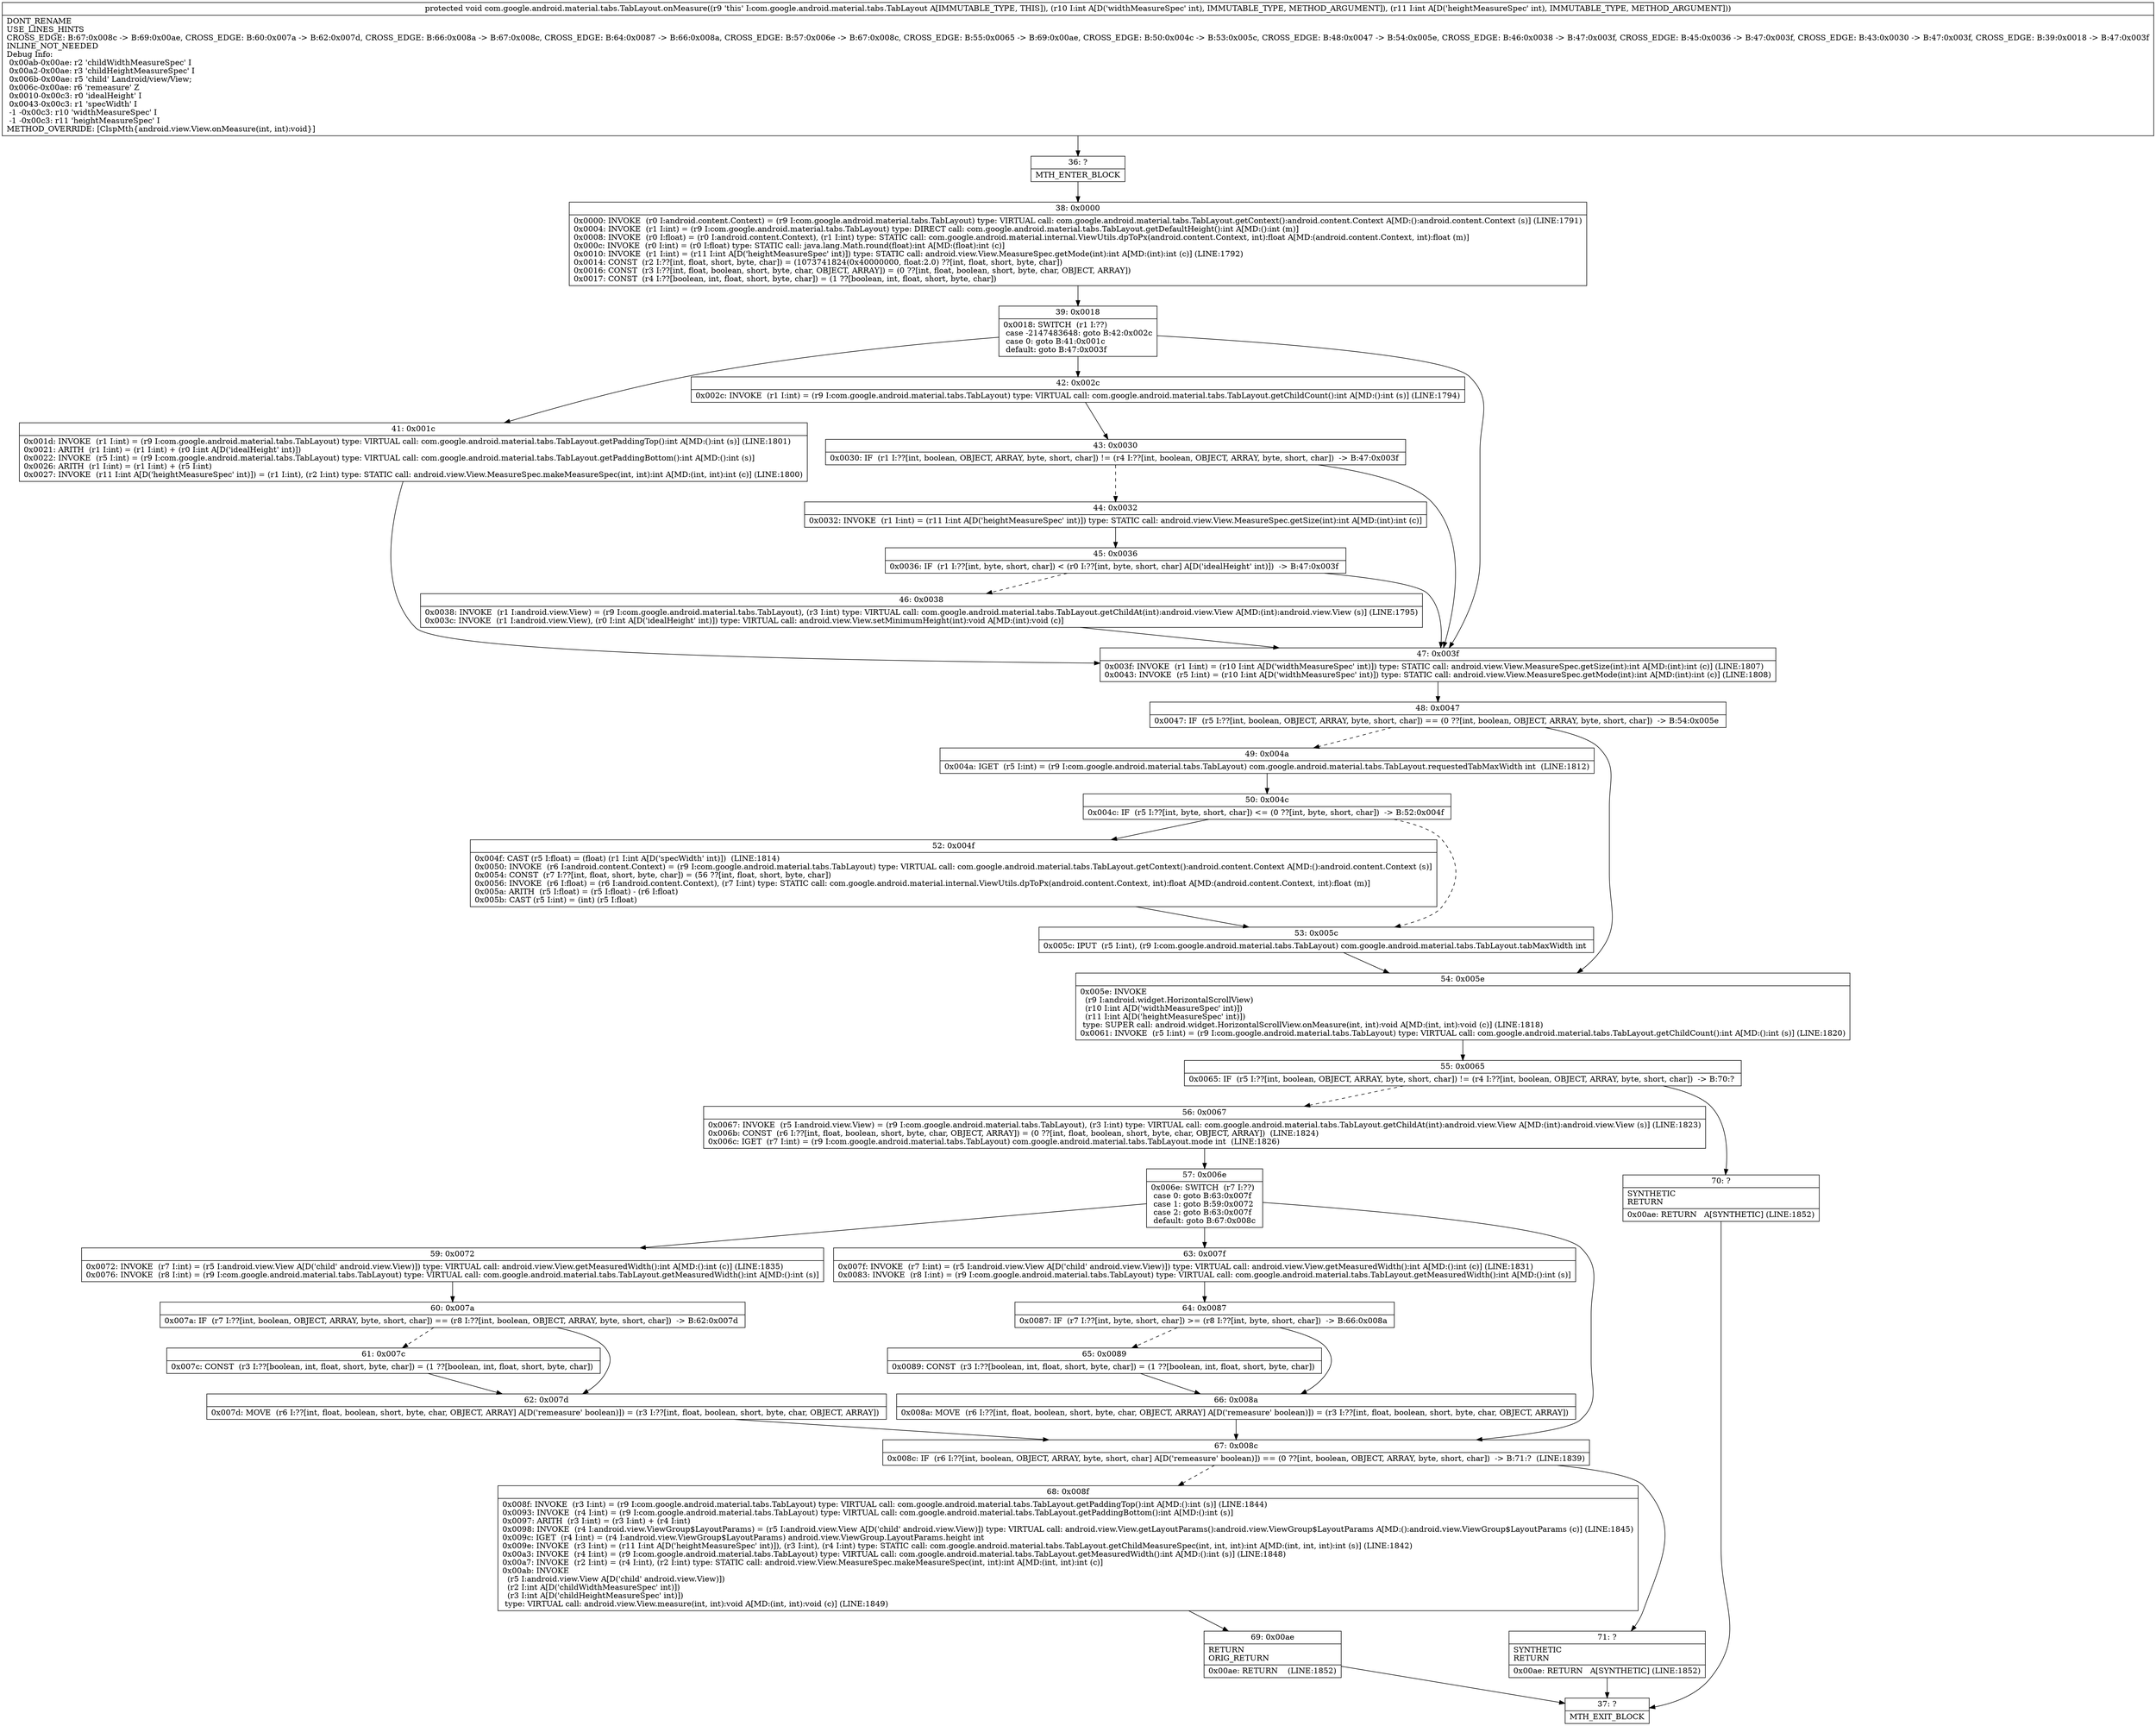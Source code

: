 digraph "CFG forcom.google.android.material.tabs.TabLayout.onMeasure(II)V" {
Node_36 [shape=record,label="{36\:\ ?|MTH_ENTER_BLOCK\l}"];
Node_38 [shape=record,label="{38\:\ 0x0000|0x0000: INVOKE  (r0 I:android.content.Context) = (r9 I:com.google.android.material.tabs.TabLayout) type: VIRTUAL call: com.google.android.material.tabs.TabLayout.getContext():android.content.Context A[MD:():android.content.Context (s)] (LINE:1791)\l0x0004: INVOKE  (r1 I:int) = (r9 I:com.google.android.material.tabs.TabLayout) type: DIRECT call: com.google.android.material.tabs.TabLayout.getDefaultHeight():int A[MD:():int (m)]\l0x0008: INVOKE  (r0 I:float) = (r0 I:android.content.Context), (r1 I:int) type: STATIC call: com.google.android.material.internal.ViewUtils.dpToPx(android.content.Context, int):float A[MD:(android.content.Context, int):float (m)]\l0x000c: INVOKE  (r0 I:int) = (r0 I:float) type: STATIC call: java.lang.Math.round(float):int A[MD:(float):int (c)]\l0x0010: INVOKE  (r1 I:int) = (r11 I:int A[D('heightMeasureSpec' int)]) type: STATIC call: android.view.View.MeasureSpec.getMode(int):int A[MD:(int):int (c)] (LINE:1792)\l0x0014: CONST  (r2 I:??[int, float, short, byte, char]) = (1073741824(0x40000000, float:2.0) ??[int, float, short, byte, char]) \l0x0016: CONST  (r3 I:??[int, float, boolean, short, byte, char, OBJECT, ARRAY]) = (0 ??[int, float, boolean, short, byte, char, OBJECT, ARRAY]) \l0x0017: CONST  (r4 I:??[boolean, int, float, short, byte, char]) = (1 ??[boolean, int, float, short, byte, char]) \l}"];
Node_39 [shape=record,label="{39\:\ 0x0018|0x0018: SWITCH  (r1 I:??)\l case \-2147483648: goto B:42:0x002c\l case 0: goto B:41:0x001c\l default: goto B:47:0x003f \l}"];
Node_41 [shape=record,label="{41\:\ 0x001c|0x001d: INVOKE  (r1 I:int) = (r9 I:com.google.android.material.tabs.TabLayout) type: VIRTUAL call: com.google.android.material.tabs.TabLayout.getPaddingTop():int A[MD:():int (s)] (LINE:1801)\l0x0021: ARITH  (r1 I:int) = (r1 I:int) + (r0 I:int A[D('idealHeight' int)]) \l0x0022: INVOKE  (r5 I:int) = (r9 I:com.google.android.material.tabs.TabLayout) type: VIRTUAL call: com.google.android.material.tabs.TabLayout.getPaddingBottom():int A[MD:():int (s)]\l0x0026: ARITH  (r1 I:int) = (r1 I:int) + (r5 I:int) \l0x0027: INVOKE  (r11 I:int A[D('heightMeasureSpec' int)]) = (r1 I:int), (r2 I:int) type: STATIC call: android.view.View.MeasureSpec.makeMeasureSpec(int, int):int A[MD:(int, int):int (c)] (LINE:1800)\l}"];
Node_42 [shape=record,label="{42\:\ 0x002c|0x002c: INVOKE  (r1 I:int) = (r9 I:com.google.android.material.tabs.TabLayout) type: VIRTUAL call: com.google.android.material.tabs.TabLayout.getChildCount():int A[MD:():int (s)] (LINE:1794)\l}"];
Node_43 [shape=record,label="{43\:\ 0x0030|0x0030: IF  (r1 I:??[int, boolean, OBJECT, ARRAY, byte, short, char]) != (r4 I:??[int, boolean, OBJECT, ARRAY, byte, short, char])  \-\> B:47:0x003f \l}"];
Node_44 [shape=record,label="{44\:\ 0x0032|0x0032: INVOKE  (r1 I:int) = (r11 I:int A[D('heightMeasureSpec' int)]) type: STATIC call: android.view.View.MeasureSpec.getSize(int):int A[MD:(int):int (c)]\l}"];
Node_45 [shape=record,label="{45\:\ 0x0036|0x0036: IF  (r1 I:??[int, byte, short, char]) \< (r0 I:??[int, byte, short, char] A[D('idealHeight' int)])  \-\> B:47:0x003f \l}"];
Node_46 [shape=record,label="{46\:\ 0x0038|0x0038: INVOKE  (r1 I:android.view.View) = (r9 I:com.google.android.material.tabs.TabLayout), (r3 I:int) type: VIRTUAL call: com.google.android.material.tabs.TabLayout.getChildAt(int):android.view.View A[MD:(int):android.view.View (s)] (LINE:1795)\l0x003c: INVOKE  (r1 I:android.view.View), (r0 I:int A[D('idealHeight' int)]) type: VIRTUAL call: android.view.View.setMinimumHeight(int):void A[MD:(int):void (c)]\l}"];
Node_47 [shape=record,label="{47\:\ 0x003f|0x003f: INVOKE  (r1 I:int) = (r10 I:int A[D('widthMeasureSpec' int)]) type: STATIC call: android.view.View.MeasureSpec.getSize(int):int A[MD:(int):int (c)] (LINE:1807)\l0x0043: INVOKE  (r5 I:int) = (r10 I:int A[D('widthMeasureSpec' int)]) type: STATIC call: android.view.View.MeasureSpec.getMode(int):int A[MD:(int):int (c)] (LINE:1808)\l}"];
Node_48 [shape=record,label="{48\:\ 0x0047|0x0047: IF  (r5 I:??[int, boolean, OBJECT, ARRAY, byte, short, char]) == (0 ??[int, boolean, OBJECT, ARRAY, byte, short, char])  \-\> B:54:0x005e \l}"];
Node_49 [shape=record,label="{49\:\ 0x004a|0x004a: IGET  (r5 I:int) = (r9 I:com.google.android.material.tabs.TabLayout) com.google.android.material.tabs.TabLayout.requestedTabMaxWidth int  (LINE:1812)\l}"];
Node_50 [shape=record,label="{50\:\ 0x004c|0x004c: IF  (r5 I:??[int, byte, short, char]) \<= (0 ??[int, byte, short, char])  \-\> B:52:0x004f \l}"];
Node_52 [shape=record,label="{52\:\ 0x004f|0x004f: CAST (r5 I:float) = (float) (r1 I:int A[D('specWidth' int)])  (LINE:1814)\l0x0050: INVOKE  (r6 I:android.content.Context) = (r9 I:com.google.android.material.tabs.TabLayout) type: VIRTUAL call: com.google.android.material.tabs.TabLayout.getContext():android.content.Context A[MD:():android.content.Context (s)]\l0x0054: CONST  (r7 I:??[int, float, short, byte, char]) = (56 ??[int, float, short, byte, char]) \l0x0056: INVOKE  (r6 I:float) = (r6 I:android.content.Context), (r7 I:int) type: STATIC call: com.google.android.material.internal.ViewUtils.dpToPx(android.content.Context, int):float A[MD:(android.content.Context, int):float (m)]\l0x005a: ARITH  (r5 I:float) = (r5 I:float) \- (r6 I:float) \l0x005b: CAST (r5 I:int) = (int) (r5 I:float) \l}"];
Node_53 [shape=record,label="{53\:\ 0x005c|0x005c: IPUT  (r5 I:int), (r9 I:com.google.android.material.tabs.TabLayout) com.google.android.material.tabs.TabLayout.tabMaxWidth int \l}"];
Node_54 [shape=record,label="{54\:\ 0x005e|0x005e: INVOKE  \l  (r9 I:android.widget.HorizontalScrollView)\l  (r10 I:int A[D('widthMeasureSpec' int)])\l  (r11 I:int A[D('heightMeasureSpec' int)])\l type: SUPER call: android.widget.HorizontalScrollView.onMeasure(int, int):void A[MD:(int, int):void (c)] (LINE:1818)\l0x0061: INVOKE  (r5 I:int) = (r9 I:com.google.android.material.tabs.TabLayout) type: VIRTUAL call: com.google.android.material.tabs.TabLayout.getChildCount():int A[MD:():int (s)] (LINE:1820)\l}"];
Node_55 [shape=record,label="{55\:\ 0x0065|0x0065: IF  (r5 I:??[int, boolean, OBJECT, ARRAY, byte, short, char]) != (r4 I:??[int, boolean, OBJECT, ARRAY, byte, short, char])  \-\> B:70:? \l}"];
Node_56 [shape=record,label="{56\:\ 0x0067|0x0067: INVOKE  (r5 I:android.view.View) = (r9 I:com.google.android.material.tabs.TabLayout), (r3 I:int) type: VIRTUAL call: com.google.android.material.tabs.TabLayout.getChildAt(int):android.view.View A[MD:(int):android.view.View (s)] (LINE:1823)\l0x006b: CONST  (r6 I:??[int, float, boolean, short, byte, char, OBJECT, ARRAY]) = (0 ??[int, float, boolean, short, byte, char, OBJECT, ARRAY])  (LINE:1824)\l0x006c: IGET  (r7 I:int) = (r9 I:com.google.android.material.tabs.TabLayout) com.google.android.material.tabs.TabLayout.mode int  (LINE:1826)\l}"];
Node_57 [shape=record,label="{57\:\ 0x006e|0x006e: SWITCH  (r7 I:??)\l case 0: goto B:63:0x007f\l case 1: goto B:59:0x0072\l case 2: goto B:63:0x007f\l default: goto B:67:0x008c \l}"];
Node_59 [shape=record,label="{59\:\ 0x0072|0x0072: INVOKE  (r7 I:int) = (r5 I:android.view.View A[D('child' android.view.View)]) type: VIRTUAL call: android.view.View.getMeasuredWidth():int A[MD:():int (c)] (LINE:1835)\l0x0076: INVOKE  (r8 I:int) = (r9 I:com.google.android.material.tabs.TabLayout) type: VIRTUAL call: com.google.android.material.tabs.TabLayout.getMeasuredWidth():int A[MD:():int (s)]\l}"];
Node_60 [shape=record,label="{60\:\ 0x007a|0x007a: IF  (r7 I:??[int, boolean, OBJECT, ARRAY, byte, short, char]) == (r8 I:??[int, boolean, OBJECT, ARRAY, byte, short, char])  \-\> B:62:0x007d \l}"];
Node_61 [shape=record,label="{61\:\ 0x007c|0x007c: CONST  (r3 I:??[boolean, int, float, short, byte, char]) = (1 ??[boolean, int, float, short, byte, char]) \l}"];
Node_62 [shape=record,label="{62\:\ 0x007d|0x007d: MOVE  (r6 I:??[int, float, boolean, short, byte, char, OBJECT, ARRAY] A[D('remeasure' boolean)]) = (r3 I:??[int, float, boolean, short, byte, char, OBJECT, ARRAY]) \l}"];
Node_63 [shape=record,label="{63\:\ 0x007f|0x007f: INVOKE  (r7 I:int) = (r5 I:android.view.View A[D('child' android.view.View)]) type: VIRTUAL call: android.view.View.getMeasuredWidth():int A[MD:():int (c)] (LINE:1831)\l0x0083: INVOKE  (r8 I:int) = (r9 I:com.google.android.material.tabs.TabLayout) type: VIRTUAL call: com.google.android.material.tabs.TabLayout.getMeasuredWidth():int A[MD:():int (s)]\l}"];
Node_64 [shape=record,label="{64\:\ 0x0087|0x0087: IF  (r7 I:??[int, byte, short, char]) \>= (r8 I:??[int, byte, short, char])  \-\> B:66:0x008a \l}"];
Node_65 [shape=record,label="{65\:\ 0x0089|0x0089: CONST  (r3 I:??[boolean, int, float, short, byte, char]) = (1 ??[boolean, int, float, short, byte, char]) \l}"];
Node_66 [shape=record,label="{66\:\ 0x008a|0x008a: MOVE  (r6 I:??[int, float, boolean, short, byte, char, OBJECT, ARRAY] A[D('remeasure' boolean)]) = (r3 I:??[int, float, boolean, short, byte, char, OBJECT, ARRAY]) \l}"];
Node_67 [shape=record,label="{67\:\ 0x008c|0x008c: IF  (r6 I:??[int, boolean, OBJECT, ARRAY, byte, short, char] A[D('remeasure' boolean)]) == (0 ??[int, boolean, OBJECT, ARRAY, byte, short, char])  \-\> B:71:?  (LINE:1839)\l}"];
Node_68 [shape=record,label="{68\:\ 0x008f|0x008f: INVOKE  (r3 I:int) = (r9 I:com.google.android.material.tabs.TabLayout) type: VIRTUAL call: com.google.android.material.tabs.TabLayout.getPaddingTop():int A[MD:():int (s)] (LINE:1844)\l0x0093: INVOKE  (r4 I:int) = (r9 I:com.google.android.material.tabs.TabLayout) type: VIRTUAL call: com.google.android.material.tabs.TabLayout.getPaddingBottom():int A[MD:():int (s)]\l0x0097: ARITH  (r3 I:int) = (r3 I:int) + (r4 I:int) \l0x0098: INVOKE  (r4 I:android.view.ViewGroup$LayoutParams) = (r5 I:android.view.View A[D('child' android.view.View)]) type: VIRTUAL call: android.view.View.getLayoutParams():android.view.ViewGroup$LayoutParams A[MD:():android.view.ViewGroup$LayoutParams (c)] (LINE:1845)\l0x009c: IGET  (r4 I:int) = (r4 I:android.view.ViewGroup$LayoutParams) android.view.ViewGroup.LayoutParams.height int \l0x009e: INVOKE  (r3 I:int) = (r11 I:int A[D('heightMeasureSpec' int)]), (r3 I:int), (r4 I:int) type: STATIC call: com.google.android.material.tabs.TabLayout.getChildMeasureSpec(int, int, int):int A[MD:(int, int, int):int (s)] (LINE:1842)\l0x00a3: INVOKE  (r4 I:int) = (r9 I:com.google.android.material.tabs.TabLayout) type: VIRTUAL call: com.google.android.material.tabs.TabLayout.getMeasuredWidth():int A[MD:():int (s)] (LINE:1848)\l0x00a7: INVOKE  (r2 I:int) = (r4 I:int), (r2 I:int) type: STATIC call: android.view.View.MeasureSpec.makeMeasureSpec(int, int):int A[MD:(int, int):int (c)]\l0x00ab: INVOKE  \l  (r5 I:android.view.View A[D('child' android.view.View)])\l  (r2 I:int A[D('childWidthMeasureSpec' int)])\l  (r3 I:int A[D('childHeightMeasureSpec' int)])\l type: VIRTUAL call: android.view.View.measure(int, int):void A[MD:(int, int):void (c)] (LINE:1849)\l}"];
Node_69 [shape=record,label="{69\:\ 0x00ae|RETURN\lORIG_RETURN\l|0x00ae: RETURN    (LINE:1852)\l}"];
Node_37 [shape=record,label="{37\:\ ?|MTH_EXIT_BLOCK\l}"];
Node_71 [shape=record,label="{71\:\ ?|SYNTHETIC\lRETURN\l|0x00ae: RETURN   A[SYNTHETIC] (LINE:1852)\l}"];
Node_70 [shape=record,label="{70\:\ ?|SYNTHETIC\lRETURN\l|0x00ae: RETURN   A[SYNTHETIC] (LINE:1852)\l}"];
MethodNode[shape=record,label="{protected void com.google.android.material.tabs.TabLayout.onMeasure((r9 'this' I:com.google.android.material.tabs.TabLayout A[IMMUTABLE_TYPE, THIS]), (r10 I:int A[D('widthMeasureSpec' int), IMMUTABLE_TYPE, METHOD_ARGUMENT]), (r11 I:int A[D('heightMeasureSpec' int), IMMUTABLE_TYPE, METHOD_ARGUMENT]))  | DONT_RENAME\lUSE_LINES_HINTS\lCROSS_EDGE: B:67:0x008c \-\> B:69:0x00ae, CROSS_EDGE: B:60:0x007a \-\> B:62:0x007d, CROSS_EDGE: B:66:0x008a \-\> B:67:0x008c, CROSS_EDGE: B:64:0x0087 \-\> B:66:0x008a, CROSS_EDGE: B:57:0x006e \-\> B:67:0x008c, CROSS_EDGE: B:55:0x0065 \-\> B:69:0x00ae, CROSS_EDGE: B:50:0x004c \-\> B:53:0x005c, CROSS_EDGE: B:48:0x0047 \-\> B:54:0x005e, CROSS_EDGE: B:46:0x0038 \-\> B:47:0x003f, CROSS_EDGE: B:45:0x0036 \-\> B:47:0x003f, CROSS_EDGE: B:43:0x0030 \-\> B:47:0x003f, CROSS_EDGE: B:39:0x0018 \-\> B:47:0x003f\lINLINE_NOT_NEEDED\lDebug Info:\l  0x00ab\-0x00ae: r2 'childWidthMeasureSpec' I\l  0x00a2\-0x00ae: r3 'childHeightMeasureSpec' I\l  0x006b\-0x00ae: r5 'child' Landroid\/view\/View;\l  0x006c\-0x00ae: r6 'remeasure' Z\l  0x0010\-0x00c3: r0 'idealHeight' I\l  0x0043\-0x00c3: r1 'specWidth' I\l  \-1 \-0x00c3: r10 'widthMeasureSpec' I\l  \-1 \-0x00c3: r11 'heightMeasureSpec' I\lMETHOD_OVERRIDE: [ClspMth\{android.view.View.onMeasure(int, int):void\}]\l}"];
MethodNode -> Node_36;Node_36 -> Node_38;
Node_38 -> Node_39;
Node_39 -> Node_41;
Node_39 -> Node_42;
Node_39 -> Node_47;
Node_41 -> Node_47;
Node_42 -> Node_43;
Node_43 -> Node_44[style=dashed];
Node_43 -> Node_47;
Node_44 -> Node_45;
Node_45 -> Node_46[style=dashed];
Node_45 -> Node_47;
Node_46 -> Node_47;
Node_47 -> Node_48;
Node_48 -> Node_49[style=dashed];
Node_48 -> Node_54;
Node_49 -> Node_50;
Node_50 -> Node_52;
Node_50 -> Node_53[style=dashed];
Node_52 -> Node_53;
Node_53 -> Node_54;
Node_54 -> Node_55;
Node_55 -> Node_56[style=dashed];
Node_55 -> Node_70;
Node_56 -> Node_57;
Node_57 -> Node_59;
Node_57 -> Node_63;
Node_57 -> Node_67;
Node_59 -> Node_60;
Node_60 -> Node_61[style=dashed];
Node_60 -> Node_62;
Node_61 -> Node_62;
Node_62 -> Node_67;
Node_63 -> Node_64;
Node_64 -> Node_65[style=dashed];
Node_64 -> Node_66;
Node_65 -> Node_66;
Node_66 -> Node_67;
Node_67 -> Node_68[style=dashed];
Node_67 -> Node_71;
Node_68 -> Node_69;
Node_69 -> Node_37;
Node_71 -> Node_37;
Node_70 -> Node_37;
}

